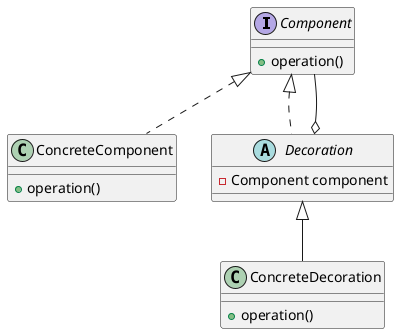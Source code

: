 @startuml

interface Component{
+ operation()
}

class ConcreteComponent{
+ operation()
}

abstract class Decoration{
 - Component component
}

Component <|.. ConcreteComponent
Component <|.. Decoration

Decoration o-- Component

class ConcreteDecoration extends Decoration {
+ operation()
}

@enduml